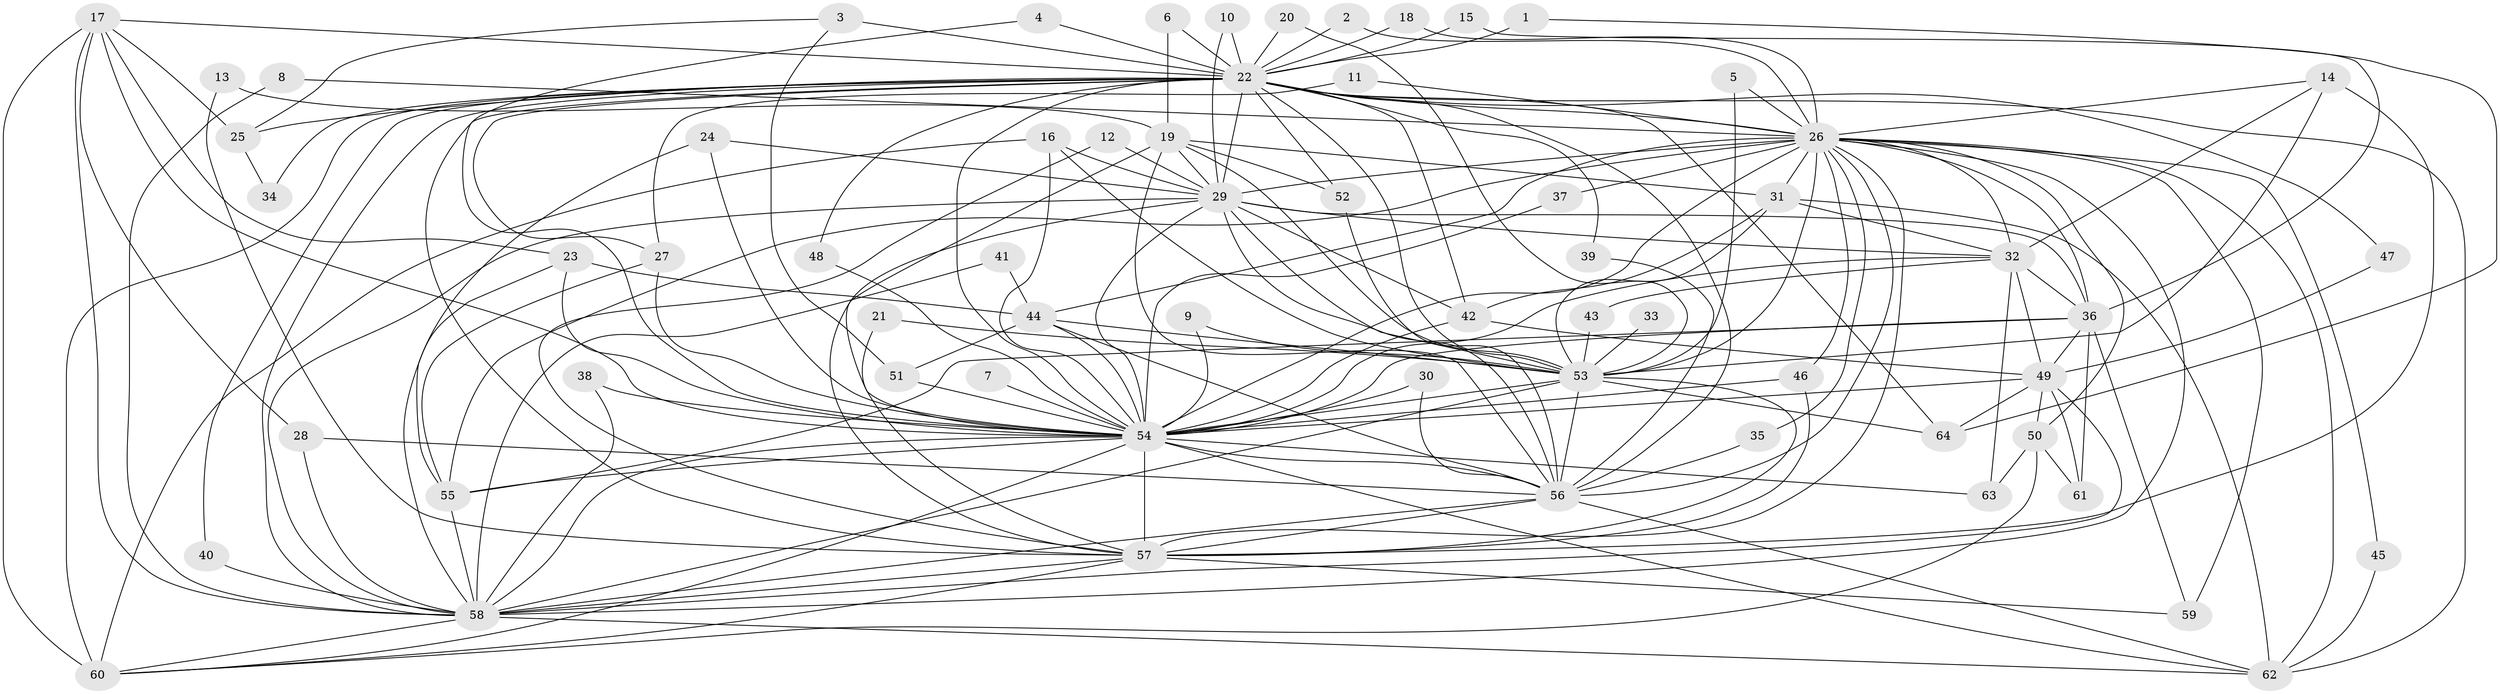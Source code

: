 // original degree distribution, {27: 0.015625, 17: 0.015625, 20: 0.0078125, 22: 0.0078125, 19: 0.015625, 26: 0.0078125, 30: 0.0078125, 4: 0.140625, 7: 0.015625, 3: 0.1640625, 2: 0.5390625, 6: 0.0390625, 8: 0.015625, 5: 0.0078125}
// Generated by graph-tools (version 1.1) at 2025/49/03/09/25 03:49:30]
// undirected, 64 vertices, 179 edges
graph export_dot {
graph [start="1"]
  node [color=gray90,style=filled];
  1;
  2;
  3;
  4;
  5;
  6;
  7;
  8;
  9;
  10;
  11;
  12;
  13;
  14;
  15;
  16;
  17;
  18;
  19;
  20;
  21;
  22;
  23;
  24;
  25;
  26;
  27;
  28;
  29;
  30;
  31;
  32;
  33;
  34;
  35;
  36;
  37;
  38;
  39;
  40;
  41;
  42;
  43;
  44;
  45;
  46;
  47;
  48;
  49;
  50;
  51;
  52;
  53;
  54;
  55;
  56;
  57;
  58;
  59;
  60;
  61;
  62;
  63;
  64;
  1 -- 22 [weight=2.0];
  1 -- 64 [weight=1.0];
  2 -- 22 [weight=1.0];
  2 -- 26 [weight=1.0];
  3 -- 22 [weight=2.0];
  3 -- 25 [weight=1.0];
  3 -- 51 [weight=1.0];
  4 -- 22 [weight=1.0];
  4 -- 54 [weight=1.0];
  5 -- 26 [weight=1.0];
  5 -- 53 [weight=1.0];
  6 -- 19 [weight=1.0];
  6 -- 22 [weight=1.0];
  7 -- 54 [weight=1.0];
  8 -- 26 [weight=1.0];
  8 -- 58 [weight=1.0];
  9 -- 53 [weight=1.0];
  9 -- 54 [weight=1.0];
  10 -- 22 [weight=1.0];
  10 -- 29 [weight=1.0];
  11 -- 26 [weight=1.0];
  11 -- 27 [weight=1.0];
  12 -- 29 [weight=1.0];
  12 -- 57 [weight=1.0];
  13 -- 19 [weight=1.0];
  13 -- 57 [weight=1.0];
  14 -- 26 [weight=1.0];
  14 -- 32 [weight=1.0];
  14 -- 53 [weight=1.0];
  14 -- 57 [weight=2.0];
  15 -- 22 [weight=1.0];
  15 -- 36 [weight=1.0];
  16 -- 29 [weight=1.0];
  16 -- 53 [weight=1.0];
  16 -- 54 [weight=1.0];
  16 -- 60 [weight=1.0];
  17 -- 22 [weight=1.0];
  17 -- 23 [weight=1.0];
  17 -- 25 [weight=1.0];
  17 -- 28 [weight=1.0];
  17 -- 54 [weight=1.0];
  17 -- 58 [weight=1.0];
  17 -- 60 [weight=1.0];
  18 -- 22 [weight=1.0];
  18 -- 26 [weight=1.0];
  19 -- 29 [weight=1.0];
  19 -- 31 [weight=1.0];
  19 -- 52 [weight=1.0];
  19 -- 53 [weight=2.0];
  19 -- 54 [weight=1.0];
  19 -- 56 [weight=1.0];
  20 -- 22 [weight=1.0];
  20 -- 53 [weight=1.0];
  21 -- 53 [weight=1.0];
  21 -- 57 [weight=1.0];
  22 -- 25 [weight=1.0];
  22 -- 26 [weight=2.0];
  22 -- 27 [weight=1.0];
  22 -- 29 [weight=2.0];
  22 -- 34 [weight=1.0];
  22 -- 39 [weight=1.0];
  22 -- 40 [weight=1.0];
  22 -- 42 [weight=1.0];
  22 -- 47 [weight=1.0];
  22 -- 48 [weight=1.0];
  22 -- 52 [weight=1.0];
  22 -- 53 [weight=2.0];
  22 -- 54 [weight=4.0];
  22 -- 56 [weight=2.0];
  22 -- 57 [weight=3.0];
  22 -- 58 [weight=2.0];
  22 -- 60 [weight=3.0];
  22 -- 62 [weight=1.0];
  22 -- 64 [weight=1.0];
  23 -- 44 [weight=1.0];
  23 -- 54 [weight=1.0];
  23 -- 58 [weight=1.0];
  24 -- 29 [weight=1.0];
  24 -- 54 [weight=1.0];
  24 -- 55 [weight=1.0];
  25 -- 34 [weight=1.0];
  26 -- 29 [weight=1.0];
  26 -- 31 [weight=1.0];
  26 -- 32 [weight=1.0];
  26 -- 35 [weight=1.0];
  26 -- 36 [weight=2.0];
  26 -- 37 [weight=1.0];
  26 -- 44 [weight=1.0];
  26 -- 45 [weight=1.0];
  26 -- 46 [weight=1.0];
  26 -- 50 [weight=2.0];
  26 -- 53 [weight=1.0];
  26 -- 54 [weight=2.0];
  26 -- 55 [weight=2.0];
  26 -- 56 [weight=1.0];
  26 -- 57 [weight=1.0];
  26 -- 58 [weight=1.0];
  26 -- 59 [weight=1.0];
  26 -- 62 [weight=1.0];
  27 -- 54 [weight=1.0];
  27 -- 55 [weight=1.0];
  28 -- 56 [weight=1.0];
  28 -- 58 [weight=1.0];
  29 -- 32 [weight=1.0];
  29 -- 36 [weight=1.0];
  29 -- 42 [weight=1.0];
  29 -- 53 [weight=1.0];
  29 -- 54 [weight=2.0];
  29 -- 56 [weight=1.0];
  29 -- 57 [weight=1.0];
  29 -- 58 [weight=1.0];
  30 -- 54 [weight=1.0];
  30 -- 56 [weight=1.0];
  31 -- 32 [weight=1.0];
  31 -- 42 [weight=1.0];
  31 -- 53 [weight=1.0];
  31 -- 62 [weight=1.0];
  32 -- 36 [weight=1.0];
  32 -- 43 [weight=1.0];
  32 -- 49 [weight=1.0];
  32 -- 54 [weight=1.0];
  32 -- 63 [weight=1.0];
  33 -- 53 [weight=1.0];
  35 -- 56 [weight=1.0];
  36 -- 49 [weight=1.0];
  36 -- 54 [weight=1.0];
  36 -- 55 [weight=1.0];
  36 -- 59 [weight=1.0];
  36 -- 61 [weight=1.0];
  37 -- 54 [weight=1.0];
  38 -- 54 [weight=1.0];
  38 -- 58 [weight=1.0];
  39 -- 56 [weight=1.0];
  40 -- 58 [weight=1.0];
  41 -- 44 [weight=1.0];
  41 -- 58 [weight=1.0];
  42 -- 49 [weight=1.0];
  42 -- 54 [weight=3.0];
  43 -- 53 [weight=1.0];
  44 -- 51 [weight=1.0];
  44 -- 53 [weight=1.0];
  44 -- 54 [weight=1.0];
  44 -- 56 [weight=1.0];
  45 -- 62 [weight=1.0];
  46 -- 54 [weight=2.0];
  46 -- 57 [weight=1.0];
  47 -- 49 [weight=1.0];
  48 -- 54 [weight=1.0];
  49 -- 50 [weight=1.0];
  49 -- 54 [weight=1.0];
  49 -- 58 [weight=1.0];
  49 -- 61 [weight=1.0];
  49 -- 64 [weight=1.0];
  50 -- 60 [weight=1.0];
  50 -- 61 [weight=1.0];
  50 -- 63 [weight=1.0];
  51 -- 54 [weight=1.0];
  52 -- 56 [weight=1.0];
  53 -- 54 [weight=2.0];
  53 -- 56 [weight=1.0];
  53 -- 57 [weight=2.0];
  53 -- 58 [weight=1.0];
  53 -- 64 [weight=1.0];
  54 -- 55 [weight=1.0];
  54 -- 56 [weight=2.0];
  54 -- 57 [weight=2.0];
  54 -- 58 [weight=2.0];
  54 -- 60 [weight=1.0];
  54 -- 62 [weight=1.0];
  54 -- 63 [weight=1.0];
  55 -- 58 [weight=1.0];
  56 -- 57 [weight=1.0];
  56 -- 58 [weight=1.0];
  56 -- 62 [weight=1.0];
  57 -- 58 [weight=1.0];
  57 -- 59 [weight=1.0];
  57 -- 60 [weight=1.0];
  58 -- 60 [weight=1.0];
  58 -- 62 [weight=1.0];
}
